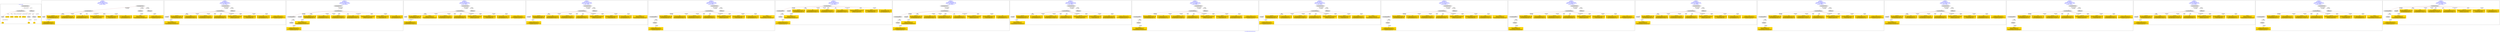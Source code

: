 digraph n0 {
fontcolor="blue"
remincross="true"
label="s14-s-california-african-american.json"
subgraph cluster_0 {
label="1-correct model"
n2[style="filled",color="white",fillcolor="lightgray",label="CulturalHeritageObject1"];
n3[style="filled",color="white",fillcolor="lightgray",label="Person1"];
n4[shape="plaintext",style="filled",fillcolor="gold",label="dimensions"];
n5[shape="plaintext",style="filled",fillcolor="gold",label="technique"];
n6[shape="plaintext",style="filled",fillcolor="gold",label="provenance"];
n7[shape="plaintext",style="filled",fillcolor="gold",label="title"];
n8[shape="plaintext",style="filled",fillcolor="gold",label="accessionId"];
n9[style="filled",color="white",fillcolor="lightgray",label="Concept1"];
n10[style="filled",color="white",fillcolor="lightgray",label="Document1"];
n11[shape="plaintext",style="filled",fillcolor="gold",label="artist"];
n12[style="filled",color="white",fillcolor="lightgray",label="EuropeanaAggregation1"];
n13[style="filled",color="white",fillcolor="lightgray",label="WebResource1"];
n14[shape="plaintext",style="filled",fillcolor="gold",label="imageUrl"];
n15[shape="plaintext",style="filled",fillcolor="gold",label="type"];
n16[shape="plaintext",style="filled",fillcolor="gold",label="url"];
}
subgraph cluster_1 {
label="candidate 0\nlink coherence:1.0\nnode coherence:1.0\nconfidence:0.5596214720220187\nmapping score:0.6124664165999322\ncost:12.99944\n-precision:0.77-recall:0.71"
n18[style="filled",color="white",fillcolor="lightgray",label="CulturalHeritageObject1"];
n19[style="filled",color="white",fillcolor="lightgray",label="Person1"];
n20[style="filled",color="white",fillcolor="lightgray",label="EuropeanaAggregation1"];
n21[style="filled",color="white",fillcolor="lightgray",label="WebResource1"];
n22[style="filled",color="white",fillcolor="lightgray",label="WebResource2"];
n23[shape="plaintext",style="filled",fillcolor="gold",label="provenance\n[CulturalHeritageObject,provenance,0.718]\n[CulturalHeritageObject,description,0.107]\n[CulturalHeritageObject,title,0.102]\n[Person,biographicalInformation,0.072]"];
n24[shape="plaintext",style="filled",fillcolor="gold",label="dimensions\n[CulturalHeritageObject,extent,0.663]\n[CulturalHeritageObject,accessionNumber,0.143]\n[CulturalHeritageObject,description,0.11]\n[CulturalHeritageObject,provenance,0.085]"];
n25[shape="plaintext",style="filled",fillcolor="gold",label="title\n[CulturalHeritageObject,title,0.358]\n[CulturalHeritageObject,description,0.316]\n[Person,biographicalInformation,0.212]\n[CulturalHeritageObject,provenance,0.115]"];
n26[shape="plaintext",style="filled",fillcolor="gold",label="artist\n[Person,nameOfThePerson,0.278]\n[CulturalHeritageObject,description,0.249]\n[CulturalHeritageObject,title,0.237]\n[CulturalHeritageObject,provenance,0.236]"];
n27[shape="plaintext",style="filled",fillcolor="gold",label="url\n[WebResource,classLink,0.565]\n[CulturalHeritageObject,extent,0.164]\n[CulturalHeritageObject,accessionNumber,0.138]\n[Document,classLink,0.132]"];
n28[shape="plaintext",style="filled",fillcolor="gold",label="imageUrl\n[WebResource,classLink,0.507]\n[Document,classLink,0.481]\n[CulturalHeritageObject,accessionNumber,0.007]\n[CulturalHeritageObject,description,0.005]"];
n29[shape="plaintext",style="filled",fillcolor="gold",label="accessionId\n[CulturalHeritageObject,accessionNumber,0.771]\n[CulturalHeritageObject,provenance,0.165]\n[WebResource,classLink,0.063]\n[CulturalHeritageObject,title,0.0]"];
n30[shape="plaintext",style="filled",fillcolor="gold",label="technique\n[CulturalHeritageObject,medium,0.713]\n[CulturalHeritageObject,description,0.118]\n[Concept,prefLabel,0.092]\n[Person,biographicalInformation,0.077]"];
n31[shape="plaintext",style="filled",fillcolor="gold",label="type\n[CulturalHeritageObject,provenance,0.464]\n[Document,classLink,0.211]\n[CulturalHeritageObject,description,0.163]\n[Person,nameOfThePerson,0.162]"];
}
subgraph cluster_2 {
label="candidate 1\nlink coherence:1.0\nnode coherence:1.0\nconfidence:0.5535820091468941\nmapping score:0.6289717808267424\ncost:11.99963\n-precision:0.67-recall:0.57"
n33[style="filled",color="white",fillcolor="lightgray",label="CulturalHeritageObject1"];
n34[style="filled",color="white",fillcolor="lightgray",label="Document1"];
n35[style="filled",color="white",fillcolor="lightgray",label="EuropeanaAggregation1"];
n36[style="filled",color="white",fillcolor="lightgray",label="WebResource1"];
n37[shape="plaintext",style="filled",fillcolor="gold",label="provenance\n[CulturalHeritageObject,provenance,0.718]\n[CulturalHeritageObject,description,0.107]\n[CulturalHeritageObject,title,0.102]\n[Person,biographicalInformation,0.072]"];
n38[shape="plaintext",style="filled",fillcolor="gold",label="artist\n[Person,nameOfThePerson,0.278]\n[CulturalHeritageObject,description,0.249]\n[CulturalHeritageObject,title,0.237]\n[CulturalHeritageObject,provenance,0.236]"];
n39[shape="plaintext",style="filled",fillcolor="gold",label="dimensions\n[CulturalHeritageObject,extent,0.663]\n[CulturalHeritageObject,accessionNumber,0.143]\n[CulturalHeritageObject,description,0.11]\n[CulturalHeritageObject,provenance,0.085]"];
n40[shape="plaintext",style="filled",fillcolor="gold",label="title\n[CulturalHeritageObject,title,0.358]\n[CulturalHeritageObject,description,0.316]\n[Person,biographicalInformation,0.212]\n[CulturalHeritageObject,provenance,0.115]"];
n41[shape="plaintext",style="filled",fillcolor="gold",label="url\n[WebResource,classLink,0.565]\n[CulturalHeritageObject,extent,0.164]\n[CulturalHeritageObject,accessionNumber,0.138]\n[Document,classLink,0.132]"];
n42[shape="plaintext",style="filled",fillcolor="gold",label="accessionId\n[CulturalHeritageObject,accessionNumber,0.771]\n[CulturalHeritageObject,provenance,0.165]\n[WebResource,classLink,0.063]\n[CulturalHeritageObject,title,0.0]"];
n43[shape="plaintext",style="filled",fillcolor="gold",label="imageUrl\n[WebResource,classLink,0.507]\n[Document,classLink,0.481]\n[CulturalHeritageObject,accessionNumber,0.007]\n[CulturalHeritageObject,description,0.005]"];
n44[shape="plaintext",style="filled",fillcolor="gold",label="technique\n[CulturalHeritageObject,medium,0.713]\n[CulturalHeritageObject,description,0.118]\n[Concept,prefLabel,0.092]\n[Person,biographicalInformation,0.077]"];
n45[shape="plaintext",style="filled",fillcolor="gold",label="type\n[CulturalHeritageObject,provenance,0.464]\n[Document,classLink,0.211]\n[CulturalHeritageObject,description,0.163]\n[Person,nameOfThePerson,0.162]"];
}
subgraph cluster_3 {
label="candidate 10\nlink coherence:1.0\nnode coherence:1.0\nconfidence:0.5054599019508651\nmapping score:0.6129310784280662\ncost:12.99976\n-precision:0.54-recall:0.5"
n47[style="filled",color="white",fillcolor="lightgray",label="CulturalHeritageObject1"];
n48[style="filled",color="white",fillcolor="lightgray",label="CulturalHeritageObject2"];
n49[style="filled",color="white",fillcolor="lightgray",label="Document1"];
n50[style="filled",color="white",fillcolor="lightgray",label="Document2"];
n51[style="filled",color="white",fillcolor="lightgray",label="EuropeanaAggregation1"];
n52[shape="plaintext",style="filled",fillcolor="gold",label="provenance\n[CulturalHeritageObject,provenance,0.718]\n[CulturalHeritageObject,description,0.107]\n[CulturalHeritageObject,title,0.102]\n[Person,biographicalInformation,0.072]"];
n53[shape="plaintext",style="filled",fillcolor="gold",label="url\n[WebResource,classLink,0.565]\n[CulturalHeritageObject,extent,0.164]\n[CulturalHeritageObject,accessionNumber,0.138]\n[Document,classLink,0.132]"];
n54[shape="plaintext",style="filled",fillcolor="gold",label="artist\n[Person,nameOfThePerson,0.278]\n[CulturalHeritageObject,description,0.249]\n[CulturalHeritageObject,title,0.237]\n[CulturalHeritageObject,provenance,0.236]"];
n55[shape="plaintext",style="filled",fillcolor="gold",label="dimensions\n[CulturalHeritageObject,extent,0.663]\n[CulturalHeritageObject,accessionNumber,0.143]\n[CulturalHeritageObject,description,0.11]\n[CulturalHeritageObject,provenance,0.085]"];
n56[shape="plaintext",style="filled",fillcolor="gold",label="title\n[CulturalHeritageObject,title,0.358]\n[CulturalHeritageObject,description,0.316]\n[Person,biographicalInformation,0.212]\n[CulturalHeritageObject,provenance,0.115]"];
n57[shape="plaintext",style="filled",fillcolor="gold",label="accessionId\n[CulturalHeritageObject,accessionNumber,0.771]\n[CulturalHeritageObject,provenance,0.165]\n[WebResource,classLink,0.063]\n[CulturalHeritageObject,title,0.0]"];
n58[shape="plaintext",style="filled",fillcolor="gold",label="imageUrl\n[WebResource,classLink,0.507]\n[Document,classLink,0.481]\n[CulturalHeritageObject,accessionNumber,0.007]\n[CulturalHeritageObject,description,0.005]"];
n59[shape="plaintext",style="filled",fillcolor="gold",label="technique\n[CulturalHeritageObject,medium,0.713]\n[CulturalHeritageObject,description,0.118]\n[Concept,prefLabel,0.092]\n[Person,biographicalInformation,0.077]"];
n60[shape="plaintext",style="filled",fillcolor="gold",label="type\n[CulturalHeritageObject,provenance,0.464]\n[Document,classLink,0.211]\n[CulturalHeritageObject,description,0.163]\n[Person,nameOfThePerson,0.162]"];
}
subgraph cluster_4 {
label="candidate 11\nlink coherence:1.0\nnode coherence:1.0\nconfidence:0.5038423269874066\nmapping score:0.6123918867735799\ncost:11.99945\n-precision:0.75-recall:0.64"
n62[style="filled",color="white",fillcolor="lightgray",label="CulturalHeritageObject1"];
n63[style="filled",color="white",fillcolor="lightgray",label="Person1"];
n64[style="filled",color="white",fillcolor="lightgray",label="EuropeanaAggregation1"];
n65[style="filled",color="white",fillcolor="lightgray",label="WebResource1"];
n66[shape="plaintext",style="filled",fillcolor="gold",label="provenance\n[CulturalHeritageObject,provenance,0.718]\n[CulturalHeritageObject,description,0.107]\n[CulturalHeritageObject,title,0.102]\n[Person,biographicalInformation,0.072]"];
n67[shape="plaintext",style="filled",fillcolor="gold",label="imageUrl\n[WebResource,classLink,0.507]\n[Document,classLink,0.481]\n[CulturalHeritageObject,accessionNumber,0.007]\n[CulturalHeritageObject,description,0.005]"];
n68[shape="plaintext",style="filled",fillcolor="gold",label="dimensions\n[CulturalHeritageObject,extent,0.663]\n[CulturalHeritageObject,accessionNumber,0.143]\n[CulturalHeritageObject,description,0.11]\n[CulturalHeritageObject,provenance,0.085]"];
n69[shape="plaintext",style="filled",fillcolor="gold",label="title\n[CulturalHeritageObject,title,0.358]\n[CulturalHeritageObject,description,0.316]\n[Person,biographicalInformation,0.212]\n[CulturalHeritageObject,provenance,0.115]"];
n70[shape="plaintext",style="filled",fillcolor="gold",label="artist\n[Person,nameOfThePerson,0.278]\n[CulturalHeritageObject,description,0.249]\n[CulturalHeritageObject,title,0.237]\n[CulturalHeritageObject,provenance,0.236]"];
n71[shape="plaintext",style="filled",fillcolor="gold",label="url\n[WebResource,classLink,0.565]\n[CulturalHeritageObject,extent,0.164]\n[CulturalHeritageObject,accessionNumber,0.138]\n[Document,classLink,0.132]"];
n72[shape="plaintext",style="filled",fillcolor="gold",label="accessionId\n[CulturalHeritageObject,accessionNumber,0.771]\n[CulturalHeritageObject,provenance,0.165]\n[WebResource,classLink,0.063]\n[CulturalHeritageObject,title,0.0]"];
n73[shape="plaintext",style="filled",fillcolor="gold",label="technique\n[CulturalHeritageObject,medium,0.713]\n[CulturalHeritageObject,description,0.118]\n[Concept,prefLabel,0.092]\n[Person,biographicalInformation,0.077]"];
n74[shape="plaintext",style="filled",fillcolor="gold",label="type\n[CulturalHeritageObject,provenance,0.464]\n[Document,classLink,0.211]\n[CulturalHeritageObject,description,0.163]\n[Person,nameOfThePerson,0.162]"];
}
subgraph cluster_5 {
label="candidate 12\nlink coherence:1.0\nnode coherence:1.0\nconfidence:0.5022748707453948\nmapping score:0.611869401359576\ncost:11.99963\n-precision:0.75-recall:0.64"
n76[style="filled",color="white",fillcolor="lightgray",label="CulturalHeritageObject1"];
n77[style="filled",color="white",fillcolor="lightgray",label="Document1"];
n78[style="filled",color="white",fillcolor="lightgray",label="EuropeanaAggregation1"];
n79[style="filled",color="white",fillcolor="lightgray",label="WebResource1"];
n80[shape="plaintext",style="filled",fillcolor="gold",label="provenance\n[CulturalHeritageObject,provenance,0.718]\n[CulturalHeritageObject,description,0.107]\n[CulturalHeritageObject,title,0.102]\n[Person,biographicalInformation,0.072]"];
n81[shape="plaintext",style="filled",fillcolor="gold",label="title\n[CulturalHeritageObject,title,0.358]\n[CulturalHeritageObject,description,0.316]\n[Person,biographicalInformation,0.212]\n[CulturalHeritageObject,provenance,0.115]"];
n82[shape="plaintext",style="filled",fillcolor="gold",label="dimensions\n[CulturalHeritageObject,extent,0.663]\n[CulturalHeritageObject,accessionNumber,0.143]\n[CulturalHeritageObject,description,0.11]\n[CulturalHeritageObject,provenance,0.085]"];
n83[shape="plaintext",style="filled",fillcolor="gold",label="artist\n[Person,nameOfThePerson,0.278]\n[CulturalHeritageObject,description,0.249]\n[CulturalHeritageObject,title,0.237]\n[CulturalHeritageObject,provenance,0.236]"];
n84[shape="plaintext",style="filled",fillcolor="gold",label="imageUrl\n[WebResource,classLink,0.507]\n[Document,classLink,0.481]\n[CulturalHeritageObject,accessionNumber,0.007]\n[CulturalHeritageObject,description,0.005]"];
n85[shape="plaintext",style="filled",fillcolor="gold",label="accessionId\n[CulturalHeritageObject,accessionNumber,0.771]\n[CulturalHeritageObject,provenance,0.165]\n[WebResource,classLink,0.063]\n[CulturalHeritageObject,title,0.0]"];
n86[shape="plaintext",style="filled",fillcolor="gold",label="url\n[WebResource,classLink,0.565]\n[CulturalHeritageObject,extent,0.164]\n[CulturalHeritageObject,accessionNumber,0.138]\n[Document,classLink,0.132]"];
n87[shape="plaintext",style="filled",fillcolor="gold",label="technique\n[CulturalHeritageObject,medium,0.713]\n[CulturalHeritageObject,description,0.118]\n[Concept,prefLabel,0.092]\n[Person,biographicalInformation,0.077]"];
n88[shape="plaintext",style="filled",fillcolor="gold",label="type\n[CulturalHeritageObject,provenance,0.464]\n[Document,classLink,0.211]\n[CulturalHeritageObject,description,0.163]\n[Person,nameOfThePerson,0.162]"];
}
subgraph cluster_6 {
label="candidate 13\nlink coherence:1.0\nnode coherence:1.0\nconfidence:0.5022748707453948\nmapping score:0.611869401359576\ncost:12.99962\n-precision:0.62-recall:0.57"
n90[style="filled",color="white",fillcolor="lightgray",label="CulturalHeritageObject1"];
n91[style="filled",color="white",fillcolor="lightgray",label="CulturalHeritageObject2"];
n92[style="filled",color="white",fillcolor="lightgray",label="Document2"];
n93[style="filled",color="white",fillcolor="lightgray",label="EuropeanaAggregation1"];
n94[style="filled",color="white",fillcolor="lightgray",label="WebResource1"];
n95[shape="plaintext",style="filled",fillcolor="gold",label="provenance\n[CulturalHeritageObject,provenance,0.718]\n[CulturalHeritageObject,description,0.107]\n[CulturalHeritageObject,title,0.102]\n[Person,biographicalInformation,0.072]"];
n96[shape="plaintext",style="filled",fillcolor="gold",label="url\n[WebResource,classLink,0.565]\n[CulturalHeritageObject,extent,0.164]\n[CulturalHeritageObject,accessionNumber,0.138]\n[Document,classLink,0.132]"];
n97[shape="plaintext",style="filled",fillcolor="gold",label="title\n[CulturalHeritageObject,title,0.358]\n[CulturalHeritageObject,description,0.316]\n[Person,biographicalInformation,0.212]\n[CulturalHeritageObject,provenance,0.115]"];
n98[shape="plaintext",style="filled",fillcolor="gold",label="dimensions\n[CulturalHeritageObject,extent,0.663]\n[CulturalHeritageObject,accessionNumber,0.143]\n[CulturalHeritageObject,description,0.11]\n[CulturalHeritageObject,provenance,0.085]"];
n99[shape="plaintext",style="filled",fillcolor="gold",label="artist\n[Person,nameOfThePerson,0.278]\n[CulturalHeritageObject,description,0.249]\n[CulturalHeritageObject,title,0.237]\n[CulturalHeritageObject,provenance,0.236]"];
n100[shape="plaintext",style="filled",fillcolor="gold",label="imageUrl\n[WebResource,classLink,0.507]\n[Document,classLink,0.481]\n[CulturalHeritageObject,accessionNumber,0.007]\n[CulturalHeritageObject,description,0.005]"];
n101[shape="plaintext",style="filled",fillcolor="gold",label="accessionId\n[CulturalHeritageObject,accessionNumber,0.771]\n[CulturalHeritageObject,provenance,0.165]\n[WebResource,classLink,0.063]\n[CulturalHeritageObject,title,0.0]"];
n102[shape="plaintext",style="filled",fillcolor="gold",label="technique\n[CulturalHeritageObject,medium,0.713]\n[CulturalHeritageObject,description,0.118]\n[Concept,prefLabel,0.092]\n[Person,biographicalInformation,0.077]"];
n103[shape="plaintext",style="filled",fillcolor="gold",label="type\n[CulturalHeritageObject,provenance,0.464]\n[Document,classLink,0.211]\n[CulturalHeritageObject,description,0.163]\n[Person,nameOfThePerson,0.162]"];
}
subgraph cluster_7 {
label="candidate 14\nlink coherence:1.0\nnode coherence:1.0\nconfidence:0.49943158388875386\nmapping score:0.610921639074029\ncost:11.99993\n-precision:0.42-recall:0.36"
n105[style="filled",color="white",fillcolor="lightgray",label="CulturalHeritageObject1"];
n106[style="filled",color="white",fillcolor="lightgray",label="CulturalHeritageObject2"];
n107[style="filled",color="white",fillcolor="lightgray",label="Document1"];
n108[style="filled",color="white",fillcolor="lightgray",label="Document2"];
n109[shape="plaintext",style="filled",fillcolor="gold",label="provenance\n[CulturalHeritageObject,provenance,0.718]\n[CulturalHeritageObject,description,0.107]\n[CulturalHeritageObject,title,0.102]\n[Person,biographicalInformation,0.072]"];
n110[shape="plaintext",style="filled",fillcolor="gold",label="url\n[WebResource,classLink,0.565]\n[CulturalHeritageObject,extent,0.164]\n[CulturalHeritageObject,accessionNumber,0.138]\n[Document,classLink,0.132]"];
n111[shape="plaintext",style="filled",fillcolor="gold",label="title\n[CulturalHeritageObject,title,0.358]\n[CulturalHeritageObject,description,0.316]\n[Person,biographicalInformation,0.212]\n[CulturalHeritageObject,provenance,0.115]"];
n112[shape="plaintext",style="filled",fillcolor="gold",label="dimensions\n[CulturalHeritageObject,extent,0.663]\n[CulturalHeritageObject,accessionNumber,0.143]\n[CulturalHeritageObject,description,0.11]\n[CulturalHeritageObject,provenance,0.085]"];
n113[shape="plaintext",style="filled",fillcolor="gold",label="artist\n[Person,nameOfThePerson,0.278]\n[CulturalHeritageObject,description,0.249]\n[CulturalHeritageObject,title,0.237]\n[CulturalHeritageObject,provenance,0.236]"];
n114[shape="plaintext",style="filled",fillcolor="gold",label="accessionId\n[CulturalHeritageObject,accessionNumber,0.771]\n[CulturalHeritageObject,provenance,0.165]\n[WebResource,classLink,0.063]\n[CulturalHeritageObject,title,0.0]"];
n115[shape="plaintext",style="filled",fillcolor="gold",label="imageUrl\n[WebResource,classLink,0.507]\n[Document,classLink,0.481]\n[CulturalHeritageObject,accessionNumber,0.007]\n[CulturalHeritageObject,description,0.005]"];
n116[shape="plaintext",style="filled",fillcolor="gold",label="technique\n[CulturalHeritageObject,medium,0.713]\n[CulturalHeritageObject,description,0.118]\n[Concept,prefLabel,0.092]\n[Person,biographicalInformation,0.077]"];
n117[shape="plaintext",style="filled",fillcolor="gold",label="type\n[CulturalHeritageObject,provenance,0.464]\n[Document,classLink,0.211]\n[CulturalHeritageObject,description,0.163]\n[Person,nameOfThePerson,0.162]"];
}
subgraph cluster_8 {
label="candidate 15\nlink coherence:1.0\nnode coherence:1.0\nconfidence:0.49943158388875386\nmapping score:0.610921639074029\ncost:12.99976\n-precision:0.46-recall:0.43"
n119[style="filled",color="white",fillcolor="lightgray",label="CulturalHeritageObject1"];
n120[style="filled",color="white",fillcolor="lightgray",label="CulturalHeritageObject2"];
n121[style="filled",color="white",fillcolor="lightgray",label="Document1"];
n122[style="filled",color="white",fillcolor="lightgray",label="Document2"];
n123[style="filled",color="white",fillcolor="lightgray",label="EuropeanaAggregation1"];
n124[shape="plaintext",style="filled",fillcolor="gold",label="provenance\n[CulturalHeritageObject,provenance,0.718]\n[CulturalHeritageObject,description,0.107]\n[CulturalHeritageObject,title,0.102]\n[Person,biographicalInformation,0.072]"];
n125[shape="plaintext",style="filled",fillcolor="gold",label="url\n[WebResource,classLink,0.565]\n[CulturalHeritageObject,extent,0.164]\n[CulturalHeritageObject,accessionNumber,0.138]\n[Document,classLink,0.132]"];
n126[shape="plaintext",style="filled",fillcolor="gold",label="title\n[CulturalHeritageObject,title,0.358]\n[CulturalHeritageObject,description,0.316]\n[Person,biographicalInformation,0.212]\n[CulturalHeritageObject,provenance,0.115]"];
n127[shape="plaintext",style="filled",fillcolor="gold",label="dimensions\n[CulturalHeritageObject,extent,0.663]\n[CulturalHeritageObject,accessionNumber,0.143]\n[CulturalHeritageObject,description,0.11]\n[CulturalHeritageObject,provenance,0.085]"];
n128[shape="plaintext",style="filled",fillcolor="gold",label="artist\n[Person,nameOfThePerson,0.278]\n[CulturalHeritageObject,description,0.249]\n[CulturalHeritageObject,title,0.237]\n[CulturalHeritageObject,provenance,0.236]"];
n129[shape="plaintext",style="filled",fillcolor="gold",label="accessionId\n[CulturalHeritageObject,accessionNumber,0.771]\n[CulturalHeritageObject,provenance,0.165]\n[WebResource,classLink,0.063]\n[CulturalHeritageObject,title,0.0]"];
n130[shape="plaintext",style="filled",fillcolor="gold",label="imageUrl\n[WebResource,classLink,0.507]\n[Document,classLink,0.481]\n[CulturalHeritageObject,accessionNumber,0.007]\n[CulturalHeritageObject,description,0.005]"];
n131[shape="plaintext",style="filled",fillcolor="gold",label="technique\n[CulturalHeritageObject,medium,0.713]\n[CulturalHeritageObject,description,0.118]\n[Concept,prefLabel,0.092]\n[Person,biographicalInformation,0.077]"];
n132[shape="plaintext",style="filled",fillcolor="gold",label="type\n[CulturalHeritageObject,provenance,0.464]\n[Document,classLink,0.211]\n[CulturalHeritageObject,description,0.163]\n[Person,nameOfThePerson,0.162]"];
}
subgraph cluster_9 {
label="candidate 16\nlink coherence:1.0\nnode coherence:1.0\nconfidence:0.49174488191971605\nmapping score:0.6083594050843498\ncost:11.99963\n-precision:0.58-recall:0.5"
n134[style="filled",color="white",fillcolor="lightgray",label="CulturalHeritageObject1"];
n135[style="filled",color="white",fillcolor="lightgray",label="Document1"];
n136[style="filled",color="white",fillcolor="lightgray",label="EuropeanaAggregation1"];
n137[style="filled",color="white",fillcolor="lightgray",label="WebResource1"];
n138[shape="plaintext",style="filled",fillcolor="gold",label="provenance\n[CulturalHeritageObject,provenance,0.718]\n[CulturalHeritageObject,description,0.107]\n[CulturalHeritageObject,title,0.102]\n[Person,biographicalInformation,0.072]"];
n139[shape="plaintext",style="filled",fillcolor="gold",label="type\n[CulturalHeritageObject,provenance,0.464]\n[Document,classLink,0.211]\n[CulturalHeritageObject,description,0.163]\n[Person,nameOfThePerson,0.162]"];
n140[shape="plaintext",style="filled",fillcolor="gold",label="dimensions\n[CulturalHeritageObject,extent,0.663]\n[CulturalHeritageObject,accessionNumber,0.143]\n[CulturalHeritageObject,description,0.11]\n[CulturalHeritageObject,provenance,0.085]"];
n141[shape="plaintext",style="filled",fillcolor="gold",label="artist\n[Person,nameOfThePerson,0.278]\n[CulturalHeritageObject,description,0.249]\n[CulturalHeritageObject,title,0.237]\n[CulturalHeritageObject,provenance,0.236]"];
n142[shape="plaintext",style="filled",fillcolor="gold",label="url\n[WebResource,classLink,0.565]\n[CulturalHeritageObject,extent,0.164]\n[CulturalHeritageObject,accessionNumber,0.138]\n[Document,classLink,0.132]"];
n143[shape="plaintext",style="filled",fillcolor="gold",label="accessionId\n[CulturalHeritageObject,accessionNumber,0.771]\n[CulturalHeritageObject,provenance,0.165]\n[WebResource,classLink,0.063]\n[CulturalHeritageObject,title,0.0]"];
n144[shape="plaintext",style="filled",fillcolor="gold",label="imageUrl\n[WebResource,classLink,0.507]\n[Document,classLink,0.481]\n[CulturalHeritageObject,accessionNumber,0.007]\n[CulturalHeritageObject,description,0.005]"];
n145[shape="plaintext",style="filled",fillcolor="gold",label="technique\n[CulturalHeritageObject,medium,0.713]\n[CulturalHeritageObject,description,0.118]\n[Concept,prefLabel,0.092]\n[Person,biographicalInformation,0.077]"];
n146[shape="plaintext",style="filled",fillcolor="gold",label="title\n[CulturalHeritageObject,title,0.358]\n[CulturalHeritageObject,description,0.316]\n[Person,biographicalInformation,0.212]\n[CulturalHeritageObject,provenance,0.115]"];
}
subgraph cluster_10 {
label="candidate 17\nlink coherence:1.0\nnode coherence:1.0\nconfidence:0.49174488191971605\nmapping score:0.6083594050843498\ncost:12.99962\n-precision:0.46-recall:0.43"
n148[style="filled",color="white",fillcolor="lightgray",label="CulturalHeritageObject1"];
n149[style="filled",color="white",fillcolor="lightgray",label="CulturalHeritageObject2"];
n150[style="filled",color="white",fillcolor="lightgray",label="Document2"];
n151[style="filled",color="white",fillcolor="lightgray",label="EuropeanaAggregation1"];
n152[style="filled",color="white",fillcolor="lightgray",label="WebResource1"];
n153[shape="plaintext",style="filled",fillcolor="gold",label="provenance\n[CulturalHeritageObject,provenance,0.718]\n[CulturalHeritageObject,description,0.107]\n[CulturalHeritageObject,title,0.102]\n[Person,biographicalInformation,0.072]"];
n154[shape="plaintext",style="filled",fillcolor="gold",label="imageUrl\n[WebResource,classLink,0.507]\n[Document,classLink,0.481]\n[CulturalHeritageObject,accessionNumber,0.007]\n[CulturalHeritageObject,description,0.005]"];
n155[shape="plaintext",style="filled",fillcolor="gold",label="type\n[CulturalHeritageObject,provenance,0.464]\n[Document,classLink,0.211]\n[CulturalHeritageObject,description,0.163]\n[Person,nameOfThePerson,0.162]"];
n156[shape="plaintext",style="filled",fillcolor="gold",label="dimensions\n[CulturalHeritageObject,extent,0.663]\n[CulturalHeritageObject,accessionNumber,0.143]\n[CulturalHeritageObject,description,0.11]\n[CulturalHeritageObject,provenance,0.085]"];
n157[shape="plaintext",style="filled",fillcolor="gold",label="artist\n[Person,nameOfThePerson,0.278]\n[CulturalHeritageObject,description,0.249]\n[CulturalHeritageObject,title,0.237]\n[CulturalHeritageObject,provenance,0.236]"];
n158[shape="plaintext",style="filled",fillcolor="gold",label="url\n[WebResource,classLink,0.565]\n[CulturalHeritageObject,extent,0.164]\n[CulturalHeritageObject,accessionNumber,0.138]\n[Document,classLink,0.132]"];
n159[shape="plaintext",style="filled",fillcolor="gold",label="accessionId\n[CulturalHeritageObject,accessionNumber,0.771]\n[CulturalHeritageObject,provenance,0.165]\n[WebResource,classLink,0.063]\n[CulturalHeritageObject,title,0.0]"];
n160[shape="plaintext",style="filled",fillcolor="gold",label="technique\n[CulturalHeritageObject,medium,0.713]\n[CulturalHeritageObject,description,0.118]\n[Concept,prefLabel,0.092]\n[Person,biographicalInformation,0.077]"];
n161[shape="plaintext",style="filled",fillcolor="gold",label="title\n[CulturalHeritageObject,title,0.358]\n[CulturalHeritageObject,description,0.316]\n[Person,biographicalInformation,0.212]\n[CulturalHeritageObject,provenance,0.115]"];
}
subgraph cluster_11 {
label="candidate 18\nlink coherence:1.0\nnode coherence:1.0\nconfidence:0.47337176156797117\nmapping score:0.6022350316337681\ncost:11.99963\n-precision:0.83-recall:0.71"
n163[style="filled",color="white",fillcolor="lightgray",label="CulturalHeritageObject1"];
n164[style="filled",color="white",fillcolor="lightgray",label="Document1"];
n165[style="filled",color="white",fillcolor="lightgray",label="EuropeanaAggregation1"];
n166[style="filled",color="white",fillcolor="lightgray",label="WebResource1"];
n167[shape="plaintext",style="filled",fillcolor="gold",label="provenance\n[CulturalHeritageObject,provenance,0.718]\n[CulturalHeritageObject,description,0.107]\n[CulturalHeritageObject,title,0.102]\n[Person,biographicalInformation,0.072]"];
n168[shape="plaintext",style="filled",fillcolor="gold",label="type\n[CulturalHeritageObject,provenance,0.464]\n[Document,classLink,0.211]\n[CulturalHeritageObject,description,0.163]\n[Person,nameOfThePerson,0.162]"];
n169[shape="plaintext",style="filled",fillcolor="gold",label="dimensions\n[CulturalHeritageObject,extent,0.663]\n[CulturalHeritageObject,accessionNumber,0.143]\n[CulturalHeritageObject,description,0.11]\n[CulturalHeritageObject,provenance,0.085]"];
n170[shape="plaintext",style="filled",fillcolor="gold",label="title\n[CulturalHeritageObject,title,0.358]\n[CulturalHeritageObject,description,0.316]\n[Person,biographicalInformation,0.212]\n[CulturalHeritageObject,provenance,0.115]"];
n171[shape="plaintext",style="filled",fillcolor="gold",label="imageUrl\n[WebResource,classLink,0.507]\n[Document,classLink,0.481]\n[CulturalHeritageObject,accessionNumber,0.007]\n[CulturalHeritageObject,description,0.005]"];
n172[shape="plaintext",style="filled",fillcolor="gold",label="accessionId\n[CulturalHeritageObject,accessionNumber,0.771]\n[CulturalHeritageObject,provenance,0.165]\n[WebResource,classLink,0.063]\n[CulturalHeritageObject,title,0.0]"];
n173[shape="plaintext",style="filled",fillcolor="gold",label="url\n[WebResource,classLink,0.565]\n[CulturalHeritageObject,extent,0.164]\n[CulturalHeritageObject,accessionNumber,0.138]\n[Document,classLink,0.132]"];
n174[shape="plaintext",style="filled",fillcolor="gold",label="technique\n[CulturalHeritageObject,medium,0.713]\n[CulturalHeritageObject,description,0.118]\n[Concept,prefLabel,0.092]\n[Person,biographicalInformation,0.077]"];
n175[shape="plaintext",style="filled",fillcolor="gold",label="artist\n[Person,nameOfThePerson,0.278]\n[CulturalHeritageObject,description,0.249]\n[CulturalHeritageObject,title,0.237]\n[CulturalHeritageObject,provenance,0.236]"];
}
subgraph cluster_12 {
label="candidate 19\nlink coherence:1.0\nnode coherence:1.0\nconfidence:0.47337176156797117\nmapping score:0.6022350316337681\ncost:12.99962\n-precision:0.69-recall:0.64"
n177[style="filled",color="white",fillcolor="lightgray",label="CulturalHeritageObject1"];
n178[style="filled",color="white",fillcolor="lightgray",label="CulturalHeritageObject2"];
n179[style="filled",color="white",fillcolor="lightgray",label="Document2"];
n180[style="filled",color="white",fillcolor="lightgray",label="EuropeanaAggregation1"];
n181[style="filled",color="white",fillcolor="lightgray",label="WebResource1"];
n182[shape="plaintext",style="filled",fillcolor="gold",label="provenance\n[CulturalHeritageObject,provenance,0.718]\n[CulturalHeritageObject,description,0.107]\n[CulturalHeritageObject,title,0.102]\n[Person,biographicalInformation,0.072]"];
n183[shape="plaintext",style="filled",fillcolor="gold",label="url\n[WebResource,classLink,0.565]\n[CulturalHeritageObject,extent,0.164]\n[CulturalHeritageObject,accessionNumber,0.138]\n[Document,classLink,0.132]"];
n184[shape="plaintext",style="filled",fillcolor="gold",label="type\n[CulturalHeritageObject,provenance,0.464]\n[Document,classLink,0.211]\n[CulturalHeritageObject,description,0.163]\n[Person,nameOfThePerson,0.162]"];
n185[shape="plaintext",style="filled",fillcolor="gold",label="dimensions\n[CulturalHeritageObject,extent,0.663]\n[CulturalHeritageObject,accessionNumber,0.143]\n[CulturalHeritageObject,description,0.11]\n[CulturalHeritageObject,provenance,0.085]"];
n186[shape="plaintext",style="filled",fillcolor="gold",label="title\n[CulturalHeritageObject,title,0.358]\n[CulturalHeritageObject,description,0.316]\n[Person,biographicalInformation,0.212]\n[CulturalHeritageObject,provenance,0.115]"];
n187[shape="plaintext",style="filled",fillcolor="gold",label="imageUrl\n[WebResource,classLink,0.507]\n[Document,classLink,0.481]\n[CulturalHeritageObject,accessionNumber,0.007]\n[CulturalHeritageObject,description,0.005]"];
n188[shape="plaintext",style="filled",fillcolor="gold",label="accessionId\n[CulturalHeritageObject,accessionNumber,0.771]\n[CulturalHeritageObject,provenance,0.165]\n[WebResource,classLink,0.063]\n[CulturalHeritageObject,title,0.0]"];
n189[shape="plaintext",style="filled",fillcolor="gold",label="technique\n[CulturalHeritageObject,medium,0.713]\n[CulturalHeritageObject,description,0.118]\n[Concept,prefLabel,0.092]\n[Person,biographicalInformation,0.077]"];
n190[shape="plaintext",style="filled",fillcolor="gold",label="artist\n[Person,nameOfThePerson,0.278]\n[CulturalHeritageObject,description,0.249]\n[CulturalHeritageObject,title,0.237]\n[CulturalHeritageObject,provenance,0.236]"];
}
subgraph cluster_13 {
label="candidate 2\nlink coherence:1.0\nnode coherence:1.0\nconfidence:0.5535820091468941\nmapping score:0.6289717808267424\ncost:12.99962\n-precision:0.54-recall:0.5"
n192[style="filled",color="white",fillcolor="lightgray",label="CulturalHeritageObject1"];
n193[style="filled",color="white",fillcolor="lightgray",label="CulturalHeritageObject2"];
n194[style="filled",color="white",fillcolor="lightgray",label="Document2"];
n195[style="filled",color="white",fillcolor="lightgray",label="EuropeanaAggregation1"];
n196[style="filled",color="white",fillcolor="lightgray",label="WebResource1"];
n197[shape="plaintext",style="filled",fillcolor="gold",label="provenance\n[CulturalHeritageObject,provenance,0.718]\n[CulturalHeritageObject,description,0.107]\n[CulturalHeritageObject,title,0.102]\n[Person,biographicalInformation,0.072]"];
n198[shape="plaintext",style="filled",fillcolor="gold",label="imageUrl\n[WebResource,classLink,0.507]\n[Document,classLink,0.481]\n[CulturalHeritageObject,accessionNumber,0.007]\n[CulturalHeritageObject,description,0.005]"];
n199[shape="plaintext",style="filled",fillcolor="gold",label="artist\n[Person,nameOfThePerson,0.278]\n[CulturalHeritageObject,description,0.249]\n[CulturalHeritageObject,title,0.237]\n[CulturalHeritageObject,provenance,0.236]"];
n200[shape="plaintext",style="filled",fillcolor="gold",label="dimensions\n[CulturalHeritageObject,extent,0.663]\n[CulturalHeritageObject,accessionNumber,0.143]\n[CulturalHeritageObject,description,0.11]\n[CulturalHeritageObject,provenance,0.085]"];
n201[shape="plaintext",style="filled",fillcolor="gold",label="title\n[CulturalHeritageObject,title,0.358]\n[CulturalHeritageObject,description,0.316]\n[Person,biographicalInformation,0.212]\n[CulturalHeritageObject,provenance,0.115]"];
n202[shape="plaintext",style="filled",fillcolor="gold",label="url\n[WebResource,classLink,0.565]\n[CulturalHeritageObject,extent,0.164]\n[CulturalHeritageObject,accessionNumber,0.138]\n[Document,classLink,0.132]"];
n203[shape="plaintext",style="filled",fillcolor="gold",label="accessionId\n[CulturalHeritageObject,accessionNumber,0.771]\n[CulturalHeritageObject,provenance,0.165]\n[WebResource,classLink,0.063]\n[CulturalHeritageObject,title,0.0]"];
n204[shape="plaintext",style="filled",fillcolor="gold",label="technique\n[CulturalHeritageObject,medium,0.713]\n[CulturalHeritageObject,description,0.118]\n[Concept,prefLabel,0.092]\n[Person,biographicalInformation,0.077]"];
n205[shape="plaintext",style="filled",fillcolor="gold",label="type\n[CulturalHeritageObject,provenance,0.464]\n[Document,classLink,0.211]\n[CulturalHeritageObject,description,0.163]\n[Person,nameOfThePerson,0.162]"];
}
subgraph cluster_14 {
label="candidate 3\nlink coherence:1.0\nnode coherence:1.0\nconfidence:0.5475536910847829\nmapping score:0.6269623414727054\ncost:11.99963\n-precision:0.58-recall:0.5"
n207[style="filled",color="white",fillcolor="lightgray",label="CulturalHeritageObject1"];
n208[style="filled",color="white",fillcolor="lightgray",label="Document1"];
n209[style="filled",color="white",fillcolor="lightgray",label="EuropeanaAggregation1"];
n210[style="filled",color="white",fillcolor="lightgray",label="WebResource1"];
n211[shape="plaintext",style="filled",fillcolor="gold",label="provenance\n[CulturalHeritageObject,provenance,0.718]\n[CulturalHeritageObject,description,0.107]\n[CulturalHeritageObject,title,0.102]\n[Person,biographicalInformation,0.072]"];
n212[shape="plaintext",style="filled",fillcolor="gold",label="title\n[CulturalHeritageObject,title,0.358]\n[CulturalHeritageObject,description,0.316]\n[Person,biographicalInformation,0.212]\n[CulturalHeritageObject,provenance,0.115]"];
n213[shape="plaintext",style="filled",fillcolor="gold",label="dimensions\n[CulturalHeritageObject,extent,0.663]\n[CulturalHeritageObject,accessionNumber,0.143]\n[CulturalHeritageObject,description,0.11]\n[CulturalHeritageObject,provenance,0.085]"];
n214[shape="plaintext",style="filled",fillcolor="gold",label="artist\n[Person,nameOfThePerson,0.278]\n[CulturalHeritageObject,description,0.249]\n[CulturalHeritageObject,title,0.237]\n[CulturalHeritageObject,provenance,0.236]"];
n215[shape="plaintext",style="filled",fillcolor="gold",label="url\n[WebResource,classLink,0.565]\n[CulturalHeritageObject,extent,0.164]\n[CulturalHeritageObject,accessionNumber,0.138]\n[Document,classLink,0.132]"];
n216[shape="plaintext",style="filled",fillcolor="gold",label="accessionId\n[CulturalHeritageObject,accessionNumber,0.771]\n[CulturalHeritageObject,provenance,0.165]\n[WebResource,classLink,0.063]\n[CulturalHeritageObject,title,0.0]"];
n217[shape="plaintext",style="filled",fillcolor="gold",label="imageUrl\n[WebResource,classLink,0.507]\n[Document,classLink,0.481]\n[CulturalHeritageObject,accessionNumber,0.007]\n[CulturalHeritageObject,description,0.005]"];
n218[shape="plaintext",style="filled",fillcolor="gold",label="technique\n[CulturalHeritageObject,medium,0.713]\n[CulturalHeritageObject,description,0.118]\n[Concept,prefLabel,0.092]\n[Person,biographicalInformation,0.077]"];
n219[shape="plaintext",style="filled",fillcolor="gold",label="type\n[CulturalHeritageObject,provenance,0.464]\n[Document,classLink,0.211]\n[CulturalHeritageObject,description,0.163]\n[Person,nameOfThePerson,0.162]"];
}
subgraph cluster_15 {
label="candidate 4\nlink coherence:1.0\nnode coherence:1.0\nconfidence:0.5475536910847829\nmapping score:0.6269623414727054\ncost:12.99962\n-precision:0.46-recall:0.43"
n221[style="filled",color="white",fillcolor="lightgray",label="CulturalHeritageObject1"];
n222[style="filled",color="white",fillcolor="lightgray",label="CulturalHeritageObject2"];
n223[style="filled",color="white",fillcolor="lightgray",label="Document2"];
n224[style="filled",color="white",fillcolor="lightgray",label="EuropeanaAggregation1"];
n225[style="filled",color="white",fillcolor="lightgray",label="WebResource1"];
n226[shape="plaintext",style="filled",fillcolor="gold",label="provenance\n[CulturalHeritageObject,provenance,0.718]\n[CulturalHeritageObject,description,0.107]\n[CulturalHeritageObject,title,0.102]\n[Person,biographicalInformation,0.072]"];
n227[shape="plaintext",style="filled",fillcolor="gold",label="imageUrl\n[WebResource,classLink,0.507]\n[Document,classLink,0.481]\n[CulturalHeritageObject,accessionNumber,0.007]\n[CulturalHeritageObject,description,0.005]"];
n228[shape="plaintext",style="filled",fillcolor="gold",label="title\n[CulturalHeritageObject,title,0.358]\n[CulturalHeritageObject,description,0.316]\n[Person,biographicalInformation,0.212]\n[CulturalHeritageObject,provenance,0.115]"];
n229[shape="plaintext",style="filled",fillcolor="gold",label="dimensions\n[CulturalHeritageObject,extent,0.663]\n[CulturalHeritageObject,accessionNumber,0.143]\n[CulturalHeritageObject,description,0.11]\n[CulturalHeritageObject,provenance,0.085]"];
n230[shape="plaintext",style="filled",fillcolor="gold",label="artist\n[Person,nameOfThePerson,0.278]\n[CulturalHeritageObject,description,0.249]\n[CulturalHeritageObject,title,0.237]\n[CulturalHeritageObject,provenance,0.236]"];
n231[shape="plaintext",style="filled",fillcolor="gold",label="url\n[WebResource,classLink,0.565]\n[CulturalHeritageObject,extent,0.164]\n[CulturalHeritageObject,accessionNumber,0.138]\n[Document,classLink,0.132]"];
n232[shape="plaintext",style="filled",fillcolor="gold",label="accessionId\n[CulturalHeritageObject,accessionNumber,0.771]\n[CulturalHeritageObject,provenance,0.165]\n[WebResource,classLink,0.063]\n[CulturalHeritageObject,title,0.0]"];
n233[shape="plaintext",style="filled",fillcolor="gold",label="technique\n[CulturalHeritageObject,medium,0.713]\n[CulturalHeritageObject,description,0.118]\n[Concept,prefLabel,0.092]\n[Person,biographicalInformation,0.077]"];
n234[shape="plaintext",style="filled",fillcolor="gold",label="type\n[CulturalHeritageObject,provenance,0.464]\n[Document,classLink,0.211]\n[CulturalHeritageObject,description,0.163]\n[Person,nameOfThePerson,0.162]"];
}
subgraph cluster_16 {
label="candidate 5\nlink coherence:1.0\nnode coherence:1.0\nconfidence:0.5186505819073592\nmapping score:0.6173279717468975\ncost:11.99963\n-precision:0.67-recall:0.57"
n236[style="filled",color="white",fillcolor="lightgray",label="CulturalHeritageObject1"];
n237[style="filled",color="white",fillcolor="lightgray",label="Document1"];
n238[style="filled",color="white",fillcolor="lightgray",label="EuropeanaAggregation1"];
n239[style="filled",color="white",fillcolor="lightgray",label="WebResource1"];
n240[shape="plaintext",style="filled",fillcolor="gold",label="provenance\n[CulturalHeritageObject,provenance,0.718]\n[CulturalHeritageObject,description,0.107]\n[CulturalHeritageObject,title,0.102]\n[Person,biographicalInformation,0.072]"];
n241[shape="plaintext",style="filled",fillcolor="gold",label="type\n[CulturalHeritageObject,provenance,0.464]\n[Document,classLink,0.211]\n[CulturalHeritageObject,description,0.163]\n[Person,nameOfThePerson,0.162]"];
n242[shape="plaintext",style="filled",fillcolor="gold",label="dimensions\n[CulturalHeritageObject,extent,0.663]\n[CulturalHeritageObject,accessionNumber,0.143]\n[CulturalHeritageObject,description,0.11]\n[CulturalHeritageObject,provenance,0.085]"];
n243[shape="plaintext",style="filled",fillcolor="gold",label="title\n[CulturalHeritageObject,title,0.358]\n[CulturalHeritageObject,description,0.316]\n[Person,biographicalInformation,0.212]\n[CulturalHeritageObject,provenance,0.115]"];
n244[shape="plaintext",style="filled",fillcolor="gold",label="url\n[WebResource,classLink,0.565]\n[CulturalHeritageObject,extent,0.164]\n[CulturalHeritageObject,accessionNumber,0.138]\n[Document,classLink,0.132]"];
n245[shape="plaintext",style="filled",fillcolor="gold",label="accessionId\n[CulturalHeritageObject,accessionNumber,0.771]\n[CulturalHeritageObject,provenance,0.165]\n[WebResource,classLink,0.063]\n[CulturalHeritageObject,title,0.0]"];
n246[shape="plaintext",style="filled",fillcolor="gold",label="imageUrl\n[WebResource,classLink,0.507]\n[Document,classLink,0.481]\n[CulturalHeritageObject,accessionNumber,0.007]\n[CulturalHeritageObject,description,0.005]"];
n247[shape="plaintext",style="filled",fillcolor="gold",label="technique\n[CulturalHeritageObject,medium,0.713]\n[CulturalHeritageObject,description,0.118]\n[Concept,prefLabel,0.092]\n[Person,biographicalInformation,0.077]"];
n248[shape="plaintext",style="filled",fillcolor="gold",label="artist\n[Person,nameOfThePerson,0.278]\n[CulturalHeritageObject,description,0.249]\n[CulturalHeritageObject,title,0.237]\n[CulturalHeritageObject,provenance,0.236]"];
}
subgraph cluster_17 {
label="candidate 6\nlink coherence:1.0\nnode coherence:1.0\nconfidence:0.5186505819073592\nmapping score:0.6173279717468975\ncost:12.99962\n-precision:0.54-recall:0.5"
n250[style="filled",color="white",fillcolor="lightgray",label="CulturalHeritageObject1"];
n251[style="filled",color="white",fillcolor="lightgray",label="CulturalHeritageObject2"];
n252[style="filled",color="white",fillcolor="lightgray",label="Document2"];
n253[style="filled",color="white",fillcolor="lightgray",label="EuropeanaAggregation1"];
n254[style="filled",color="white",fillcolor="lightgray",label="WebResource1"];
n255[shape="plaintext",style="filled",fillcolor="gold",label="provenance\n[CulturalHeritageObject,provenance,0.718]\n[CulturalHeritageObject,description,0.107]\n[CulturalHeritageObject,title,0.102]\n[Person,biographicalInformation,0.072]"];
n256[shape="plaintext",style="filled",fillcolor="gold",label="imageUrl\n[WebResource,classLink,0.507]\n[Document,classLink,0.481]\n[CulturalHeritageObject,accessionNumber,0.007]\n[CulturalHeritageObject,description,0.005]"];
n257[shape="plaintext",style="filled",fillcolor="gold",label="type\n[CulturalHeritageObject,provenance,0.464]\n[Document,classLink,0.211]\n[CulturalHeritageObject,description,0.163]\n[Person,nameOfThePerson,0.162]"];
n258[shape="plaintext",style="filled",fillcolor="gold",label="dimensions\n[CulturalHeritageObject,extent,0.663]\n[CulturalHeritageObject,accessionNumber,0.143]\n[CulturalHeritageObject,description,0.11]\n[CulturalHeritageObject,provenance,0.085]"];
n259[shape="plaintext",style="filled",fillcolor="gold",label="title\n[CulturalHeritageObject,title,0.358]\n[CulturalHeritageObject,description,0.316]\n[Person,biographicalInformation,0.212]\n[CulturalHeritageObject,provenance,0.115]"];
n260[shape="plaintext",style="filled",fillcolor="gold",label="url\n[WebResource,classLink,0.565]\n[CulturalHeritageObject,extent,0.164]\n[CulturalHeritageObject,accessionNumber,0.138]\n[Document,classLink,0.132]"];
n261[shape="plaintext",style="filled",fillcolor="gold",label="accessionId\n[CulturalHeritageObject,accessionNumber,0.771]\n[CulturalHeritageObject,provenance,0.165]\n[WebResource,classLink,0.063]\n[CulturalHeritageObject,title,0.0]"];
n262[shape="plaintext",style="filled",fillcolor="gold",label="technique\n[CulturalHeritageObject,medium,0.713]\n[CulturalHeritageObject,description,0.118]\n[Concept,prefLabel,0.092]\n[Person,biographicalInformation,0.077]"];
n263[shape="plaintext",style="filled",fillcolor="gold",label="artist\n[Person,nameOfThePerson,0.278]\n[CulturalHeritageObject,description,0.249]\n[CulturalHeritageObject,title,0.237]\n[CulturalHeritageObject,provenance,0.236]"];
}
subgraph cluster_18 {
label="candidate 7\nlink coherence:1.0\nnode coherence:1.0\nconfidence:0.508303188807506\nmapping score:0.6138788407136131\ncost:11.99963\n-precision:0.83-recall:0.71"
n265[style="filled",color="white",fillcolor="lightgray",label="CulturalHeritageObject1"];
n266[style="filled",color="white",fillcolor="lightgray",label="Document1"];
n267[style="filled",color="white",fillcolor="lightgray",label="EuropeanaAggregation1"];
n268[style="filled",color="white",fillcolor="lightgray",label="WebResource1"];
n269[shape="plaintext",style="filled",fillcolor="gold",label="provenance\n[CulturalHeritageObject,provenance,0.718]\n[CulturalHeritageObject,description,0.107]\n[CulturalHeritageObject,title,0.102]\n[Person,biographicalInformation,0.072]"];
n270[shape="plaintext",style="filled",fillcolor="gold",label="artist\n[Person,nameOfThePerson,0.278]\n[CulturalHeritageObject,description,0.249]\n[CulturalHeritageObject,title,0.237]\n[CulturalHeritageObject,provenance,0.236]"];
n271[shape="plaintext",style="filled",fillcolor="gold",label="dimensions\n[CulturalHeritageObject,extent,0.663]\n[CulturalHeritageObject,accessionNumber,0.143]\n[CulturalHeritageObject,description,0.11]\n[CulturalHeritageObject,provenance,0.085]"];
n272[shape="plaintext",style="filled",fillcolor="gold",label="title\n[CulturalHeritageObject,title,0.358]\n[CulturalHeritageObject,description,0.316]\n[Person,biographicalInformation,0.212]\n[CulturalHeritageObject,provenance,0.115]"];
n273[shape="plaintext",style="filled",fillcolor="gold",label="imageUrl\n[WebResource,classLink,0.507]\n[Document,classLink,0.481]\n[CulturalHeritageObject,accessionNumber,0.007]\n[CulturalHeritageObject,description,0.005]"];
n274[shape="plaintext",style="filled",fillcolor="gold",label="accessionId\n[CulturalHeritageObject,accessionNumber,0.771]\n[CulturalHeritageObject,provenance,0.165]\n[WebResource,classLink,0.063]\n[CulturalHeritageObject,title,0.0]"];
n275[shape="plaintext",style="filled",fillcolor="gold",label="url\n[WebResource,classLink,0.565]\n[CulturalHeritageObject,extent,0.164]\n[CulturalHeritageObject,accessionNumber,0.138]\n[Document,classLink,0.132]"];
n276[shape="plaintext",style="filled",fillcolor="gold",label="technique\n[CulturalHeritageObject,medium,0.713]\n[CulturalHeritageObject,description,0.118]\n[Concept,prefLabel,0.092]\n[Person,biographicalInformation,0.077]"];
n277[shape="plaintext",style="filled",fillcolor="gold",label="type\n[CulturalHeritageObject,provenance,0.464]\n[Document,classLink,0.211]\n[CulturalHeritageObject,description,0.163]\n[Person,nameOfThePerson,0.162]"];
}
subgraph cluster_19 {
label="candidate 8\nlink coherence:1.0\nnode coherence:1.0\nconfidence:0.508303188807506\nmapping score:0.6138788407136131\ncost:12.99962\n-precision:0.69-recall:0.64"
n279[style="filled",color="white",fillcolor="lightgray",label="CulturalHeritageObject1"];
n280[style="filled",color="white",fillcolor="lightgray",label="CulturalHeritageObject2"];
n281[style="filled",color="white",fillcolor="lightgray",label="Document2"];
n282[style="filled",color="white",fillcolor="lightgray",label="EuropeanaAggregation1"];
n283[style="filled",color="white",fillcolor="lightgray",label="WebResource1"];
n284[shape="plaintext",style="filled",fillcolor="gold",label="provenance\n[CulturalHeritageObject,provenance,0.718]\n[CulturalHeritageObject,description,0.107]\n[CulturalHeritageObject,title,0.102]\n[Person,biographicalInformation,0.072]"];
n285[shape="plaintext",style="filled",fillcolor="gold",label="url\n[WebResource,classLink,0.565]\n[CulturalHeritageObject,extent,0.164]\n[CulturalHeritageObject,accessionNumber,0.138]\n[Document,classLink,0.132]"];
n286[shape="plaintext",style="filled",fillcolor="gold",label="artist\n[Person,nameOfThePerson,0.278]\n[CulturalHeritageObject,description,0.249]\n[CulturalHeritageObject,title,0.237]\n[CulturalHeritageObject,provenance,0.236]"];
n287[shape="plaintext",style="filled",fillcolor="gold",label="dimensions\n[CulturalHeritageObject,extent,0.663]\n[CulturalHeritageObject,accessionNumber,0.143]\n[CulturalHeritageObject,description,0.11]\n[CulturalHeritageObject,provenance,0.085]"];
n288[shape="plaintext",style="filled",fillcolor="gold",label="title\n[CulturalHeritageObject,title,0.358]\n[CulturalHeritageObject,description,0.316]\n[Person,biographicalInformation,0.212]\n[CulturalHeritageObject,provenance,0.115]"];
n289[shape="plaintext",style="filled",fillcolor="gold",label="imageUrl\n[WebResource,classLink,0.507]\n[Document,classLink,0.481]\n[CulturalHeritageObject,accessionNumber,0.007]\n[CulturalHeritageObject,description,0.005]"];
n290[shape="plaintext",style="filled",fillcolor="gold",label="accessionId\n[CulturalHeritageObject,accessionNumber,0.771]\n[CulturalHeritageObject,provenance,0.165]\n[WebResource,classLink,0.063]\n[CulturalHeritageObject,title,0.0]"];
n291[shape="plaintext",style="filled",fillcolor="gold",label="technique\n[CulturalHeritageObject,medium,0.713]\n[CulturalHeritageObject,description,0.118]\n[Concept,prefLabel,0.092]\n[Person,biographicalInformation,0.077]"];
n292[shape="plaintext",style="filled",fillcolor="gold",label="type\n[CulturalHeritageObject,provenance,0.464]\n[Document,classLink,0.211]\n[CulturalHeritageObject,description,0.163]\n[Person,nameOfThePerson,0.162]"];
}
subgraph cluster_20 {
label="candidate 9\nlink coherence:1.0\nnode coherence:1.0\nconfidence:0.5054599019508651\nmapping score:0.6129310784280662\ncost:11.99993\n-precision:0.5-recall:0.43"
n294[style="filled",color="white",fillcolor="lightgray",label="CulturalHeritageObject1"];
n295[style="filled",color="white",fillcolor="lightgray",label="CulturalHeritageObject2"];
n296[style="filled",color="white",fillcolor="lightgray",label="Document1"];
n297[style="filled",color="white",fillcolor="lightgray",label="Document2"];
n298[shape="plaintext",style="filled",fillcolor="gold",label="provenance\n[CulturalHeritageObject,provenance,0.718]\n[CulturalHeritageObject,description,0.107]\n[CulturalHeritageObject,title,0.102]\n[Person,biographicalInformation,0.072]"];
n299[shape="plaintext",style="filled",fillcolor="gold",label="url\n[WebResource,classLink,0.565]\n[CulturalHeritageObject,extent,0.164]\n[CulturalHeritageObject,accessionNumber,0.138]\n[Document,classLink,0.132]"];
n300[shape="plaintext",style="filled",fillcolor="gold",label="artist\n[Person,nameOfThePerson,0.278]\n[CulturalHeritageObject,description,0.249]\n[CulturalHeritageObject,title,0.237]\n[CulturalHeritageObject,provenance,0.236]"];
n301[shape="plaintext",style="filled",fillcolor="gold",label="dimensions\n[CulturalHeritageObject,extent,0.663]\n[CulturalHeritageObject,accessionNumber,0.143]\n[CulturalHeritageObject,description,0.11]\n[CulturalHeritageObject,provenance,0.085]"];
n302[shape="plaintext",style="filled",fillcolor="gold",label="title\n[CulturalHeritageObject,title,0.358]\n[CulturalHeritageObject,description,0.316]\n[Person,biographicalInformation,0.212]\n[CulturalHeritageObject,provenance,0.115]"];
n303[shape="plaintext",style="filled",fillcolor="gold",label="accessionId\n[CulturalHeritageObject,accessionNumber,0.771]\n[CulturalHeritageObject,provenance,0.165]\n[WebResource,classLink,0.063]\n[CulturalHeritageObject,title,0.0]"];
n304[shape="plaintext",style="filled",fillcolor="gold",label="imageUrl\n[WebResource,classLink,0.507]\n[Document,classLink,0.481]\n[CulturalHeritageObject,accessionNumber,0.007]\n[CulturalHeritageObject,description,0.005]"];
n305[shape="plaintext",style="filled",fillcolor="gold",label="technique\n[CulturalHeritageObject,medium,0.713]\n[CulturalHeritageObject,description,0.118]\n[Concept,prefLabel,0.092]\n[Person,biographicalInformation,0.077]"];
n306[shape="plaintext",style="filled",fillcolor="gold",label="type\n[CulturalHeritageObject,provenance,0.464]\n[Document,classLink,0.211]\n[CulturalHeritageObject,description,0.163]\n[Person,nameOfThePerson,0.162]"];
}
n2 -> n3[color="brown",fontcolor="black",label="creator"]
n2 -> n4[color="brown",fontcolor="black",label="extent"]
n2 -> n5[color="brown",fontcolor="black",label="medium"]
n2 -> n6[color="brown",fontcolor="black",label="provenance"]
n2 -> n7[color="brown",fontcolor="black",label="title"]
n2 -> n8[color="brown",fontcolor="black",label="accessionNumber"]
n2 -> n9[color="brown",fontcolor="black",label="hasType"]
n2 -> n10[color="brown",fontcolor="black",label="page"]
n3 -> n11[color="brown",fontcolor="black",label="nameOfThePerson"]
n12 -> n2[color="brown",fontcolor="black",label="aggregatedCHO"]
n12 -> n13[color="brown",fontcolor="black",label="hasView"]
n13 -> n14[color="brown",fontcolor="black",label="classLink"]
n9 -> n15[color="brown",fontcolor="black",label="prefLabel"]
n10 -> n16[color="brown",fontcolor="black",label="classLink"]
n18 -> n19[color="brown",fontcolor="black",label="creator\nw=0.99979"]
n20 -> n18[color="brown",fontcolor="black",label="aggregatedCHO\nw=0.99983"]
n20 -> n21[color="brown",fontcolor="black",label="hasView\nw=0.99983"]
n20 -> n22[color="brown",fontcolor="black",label="hasView\nw=0.99999"]
n18 -> n23[color="brown",fontcolor="black",label="provenance\nw=1.0"]
n18 -> n24[color="brown",fontcolor="black",label="extent\nw=1.0"]
n18 -> n25[color="brown",fontcolor="black",label="title\nw=1.0"]
n19 -> n26[color="brown",fontcolor="black",label="nameOfThePerson\nw=1.0"]
n22 -> n27[color="brown",fontcolor="black",label="classLink\nw=1.0"]
n21 -> n28[color="brown",fontcolor="black",label="classLink\nw=1.0"]
n18 -> n29[color="brown",fontcolor="black",label="accessionNumber\nw=1.0"]
n18 -> n30[color="brown",fontcolor="black",label="medium\nw=1.0"]
n18 -> n31[color="brown",fontcolor="black",label="provenance\nw=1.0"]
n33 -> n34[color="brown",fontcolor="black",label="page\nw=0.99997"]
n35 -> n33[color="brown",fontcolor="black",label="aggregatedCHO\nw=0.99983"]
n35 -> n36[color="brown",fontcolor="black",label="hasView\nw=0.99983"]
n33 -> n37[color="brown",fontcolor="black",label="provenance\nw=1.0"]
n33 -> n38[color="brown",fontcolor="black",label="description\nw=1.0"]
n33 -> n39[color="brown",fontcolor="black",label="extent\nw=1.0"]
n33 -> n40[color="brown",fontcolor="black",label="title\nw=1.0"]
n36 -> n41[color="brown",fontcolor="black",label="classLink\nw=1.0"]
n33 -> n42[color="brown",fontcolor="black",label="accessionNumber\nw=1.0"]
n34 -> n43[color="brown",fontcolor="black",label="classLink\nw=1.0"]
n33 -> n44[color="brown",fontcolor="black",label="medium\nw=1.0"]
n33 -> n45[color="brown",fontcolor="black",label="provenance\nw=1.0"]
n47 -> n48[color="brown",fontcolor="black",label="isRelatedTo\nw=0.99997"]
n47 -> n49[color="brown",fontcolor="black",label="page\nw=0.99997"]
n48 -> n50[color="brown",fontcolor="black",label="page\nw=0.99999"]
n51 -> n47[color="brown",fontcolor="black",label="aggregatedCHO\nw=0.99983"]
n47 -> n52[color="brown",fontcolor="black",label="provenance\nw=1.0"]
n50 -> n53[color="brown",fontcolor="black",label="classLink\nw=1.0"]
n47 -> n54[color="brown",fontcolor="black",label="description\nw=1.0"]
n47 -> n55[color="brown",fontcolor="black",label="extent\nw=1.0"]
n47 -> n56[color="brown",fontcolor="black",label="title\nw=1.0"]
n47 -> n57[color="brown",fontcolor="black",label="accessionNumber\nw=1.0"]
n49 -> n58[color="brown",fontcolor="black",label="classLink\nw=1.0"]
n47 -> n59[color="brown",fontcolor="black",label="medium\nw=1.0"]
n47 -> n60[color="brown",fontcolor="black",label="provenance\nw=1.0"]
n62 -> n63[color="brown",fontcolor="black",label="creator\nw=0.99979"]
n64 -> n62[color="brown",fontcolor="black",label="aggregatedCHO\nw=0.99983"]
n64 -> n65[color="brown",fontcolor="black",label="hasView\nw=0.99983"]
n62 -> n66[color="brown",fontcolor="black",label="provenance\nw=1.0"]
n62 -> n67[color="brown",fontcolor="black",label="description\nw=1.0"]
n62 -> n68[color="brown",fontcolor="black",label="extent\nw=1.0"]
n62 -> n69[color="brown",fontcolor="black",label="title\nw=1.0"]
n63 -> n70[color="brown",fontcolor="black",label="nameOfThePerson\nw=1.0"]
n65 -> n71[color="brown",fontcolor="black",label="classLink\nw=1.0"]
n62 -> n72[color="brown",fontcolor="black",label="accessionNumber\nw=1.0"]
n62 -> n73[color="brown",fontcolor="black",label="medium\nw=1.0"]
n62 -> n74[color="brown",fontcolor="black",label="provenance\nw=1.0"]
n76 -> n77[color="brown",fontcolor="black",label="page\nw=0.99997"]
n78 -> n76[color="brown",fontcolor="black",label="aggregatedCHO\nw=0.99983"]
n78 -> n79[color="brown",fontcolor="black",label="hasView\nw=0.99983"]
n76 -> n80[color="brown",fontcolor="black",label="provenance\nw=1.0"]
n76 -> n81[color="brown",fontcolor="black",label="description\nw=1.0"]
n76 -> n82[color="brown",fontcolor="black",label="extent\nw=1.0"]
n76 -> n83[color="brown",fontcolor="black",label="title\nw=1.0"]
n79 -> n84[color="brown",fontcolor="black",label="classLink\nw=1.0"]
n76 -> n85[color="brown",fontcolor="black",label="accessionNumber\nw=1.0"]
n77 -> n86[color="brown",fontcolor="black",label="classLink\nw=1.0"]
n76 -> n87[color="brown",fontcolor="black",label="medium\nw=1.0"]
n76 -> n88[color="brown",fontcolor="black",label="provenance\nw=1.0"]
n90 -> n91[color="brown",fontcolor="black",label="isRelatedTo\nw=0.99997"]
n91 -> n92[color="brown",fontcolor="black",label="page\nw=0.99999"]
n93 -> n90[color="brown",fontcolor="black",label="aggregatedCHO\nw=0.99983"]
n93 -> n94[color="brown",fontcolor="black",label="hasView\nw=0.99983"]
n90 -> n95[color="brown",fontcolor="black",label="provenance\nw=1.0"]
n92 -> n96[color="brown",fontcolor="black",label="classLink\nw=1.0"]
n90 -> n97[color="brown",fontcolor="black",label="description\nw=1.0"]
n90 -> n98[color="brown",fontcolor="black",label="extent\nw=1.0"]
n90 -> n99[color="brown",fontcolor="black",label="title\nw=1.0"]
n94 -> n100[color="brown",fontcolor="black",label="classLink\nw=1.0"]
n90 -> n101[color="brown",fontcolor="black",label="accessionNumber\nw=1.0"]
n90 -> n102[color="brown",fontcolor="black",label="medium\nw=1.0"]
n90 -> n103[color="brown",fontcolor="black",label="provenance\nw=1.0"]
n105 -> n106[color="brown",fontcolor="black",label="isRelatedTo\nw=0.99997"]
n105 -> n107[color="brown",fontcolor="black",label="page\nw=0.99997"]
n106 -> n108[color="brown",fontcolor="black",label="page\nw=0.99999"]
n105 -> n109[color="brown",fontcolor="black",label="provenance\nw=1.0"]
n108 -> n110[color="brown",fontcolor="black",label="classLink\nw=1.0"]
n105 -> n111[color="brown",fontcolor="black",label="description\nw=1.0"]
n105 -> n112[color="brown",fontcolor="black",label="extent\nw=1.0"]
n105 -> n113[color="brown",fontcolor="black",label="title\nw=1.0"]
n105 -> n114[color="brown",fontcolor="black",label="accessionNumber\nw=1.0"]
n107 -> n115[color="brown",fontcolor="black",label="classLink\nw=1.0"]
n105 -> n116[color="brown",fontcolor="black",label="medium\nw=1.0"]
n105 -> n117[color="brown",fontcolor="black",label="provenance\nw=1.0"]
n119 -> n120[color="brown",fontcolor="black",label="isRelatedTo\nw=0.99997"]
n119 -> n121[color="brown",fontcolor="black",label="page\nw=0.99997"]
n120 -> n122[color="brown",fontcolor="black",label="page\nw=0.99999"]
n123 -> n119[color="brown",fontcolor="black",label="aggregatedCHO\nw=0.99983"]
n119 -> n124[color="brown",fontcolor="black",label="provenance\nw=1.0"]
n122 -> n125[color="brown",fontcolor="black",label="classLink\nw=1.0"]
n119 -> n126[color="brown",fontcolor="black",label="description\nw=1.0"]
n119 -> n127[color="brown",fontcolor="black",label="extent\nw=1.0"]
n119 -> n128[color="brown",fontcolor="black",label="title\nw=1.0"]
n119 -> n129[color="brown",fontcolor="black",label="accessionNumber\nw=1.0"]
n121 -> n130[color="brown",fontcolor="black",label="classLink\nw=1.0"]
n119 -> n131[color="brown",fontcolor="black",label="medium\nw=1.0"]
n119 -> n132[color="brown",fontcolor="black",label="provenance\nw=1.0"]
n134 -> n135[color="brown",fontcolor="black",label="page\nw=0.99997"]
n136 -> n134[color="brown",fontcolor="black",label="aggregatedCHO\nw=0.99983"]
n136 -> n137[color="brown",fontcolor="black",label="hasView\nw=0.99983"]
n134 -> n138[color="brown",fontcolor="black",label="provenance\nw=1.0"]
n134 -> n139[color="brown",fontcolor="black",label="description\nw=1.0"]
n134 -> n140[color="brown",fontcolor="black",label="extent\nw=1.0"]
n134 -> n141[color="brown",fontcolor="black",label="title\nw=1.0"]
n137 -> n142[color="brown",fontcolor="black",label="classLink\nw=1.0"]
n134 -> n143[color="brown",fontcolor="black",label="accessionNumber\nw=1.0"]
n135 -> n144[color="brown",fontcolor="black",label="classLink\nw=1.0"]
n134 -> n145[color="brown",fontcolor="black",label="medium\nw=1.0"]
n134 -> n146[color="brown",fontcolor="black",label="provenance\nw=1.0"]
n148 -> n149[color="brown",fontcolor="black",label="isRelatedTo\nw=0.99997"]
n149 -> n150[color="brown",fontcolor="black",label="page\nw=0.99999"]
n151 -> n148[color="brown",fontcolor="black",label="aggregatedCHO\nw=0.99983"]
n151 -> n152[color="brown",fontcolor="black",label="hasView\nw=0.99983"]
n148 -> n153[color="brown",fontcolor="black",label="provenance\nw=1.0"]
n150 -> n154[color="brown",fontcolor="black",label="classLink\nw=1.0"]
n148 -> n155[color="brown",fontcolor="black",label="description\nw=1.0"]
n148 -> n156[color="brown",fontcolor="black",label="extent\nw=1.0"]
n148 -> n157[color="brown",fontcolor="black",label="title\nw=1.0"]
n152 -> n158[color="brown",fontcolor="black",label="classLink\nw=1.0"]
n148 -> n159[color="brown",fontcolor="black",label="accessionNumber\nw=1.0"]
n148 -> n160[color="brown",fontcolor="black",label="medium\nw=1.0"]
n148 -> n161[color="brown",fontcolor="black",label="provenance\nw=1.0"]
n163 -> n164[color="brown",fontcolor="black",label="page\nw=0.99997"]
n165 -> n163[color="brown",fontcolor="black",label="aggregatedCHO\nw=0.99983"]
n165 -> n166[color="brown",fontcolor="black",label="hasView\nw=0.99983"]
n163 -> n167[color="brown",fontcolor="black",label="provenance\nw=1.0"]
n163 -> n168[color="brown",fontcolor="black",label="description\nw=1.0"]
n163 -> n169[color="brown",fontcolor="black",label="extent\nw=1.0"]
n163 -> n170[color="brown",fontcolor="black",label="title\nw=1.0"]
n166 -> n171[color="brown",fontcolor="black",label="classLink\nw=1.0"]
n163 -> n172[color="brown",fontcolor="black",label="accessionNumber\nw=1.0"]
n164 -> n173[color="brown",fontcolor="black",label="classLink\nw=1.0"]
n163 -> n174[color="brown",fontcolor="black",label="medium\nw=1.0"]
n163 -> n175[color="brown",fontcolor="black",label="provenance\nw=1.0"]
n177 -> n178[color="brown",fontcolor="black",label="isRelatedTo\nw=0.99997"]
n178 -> n179[color="brown",fontcolor="black",label="page\nw=0.99999"]
n180 -> n177[color="brown",fontcolor="black",label="aggregatedCHO\nw=0.99983"]
n180 -> n181[color="brown",fontcolor="black",label="hasView\nw=0.99983"]
n177 -> n182[color="brown",fontcolor="black",label="provenance\nw=1.0"]
n179 -> n183[color="brown",fontcolor="black",label="classLink\nw=1.0"]
n177 -> n184[color="brown",fontcolor="black",label="description\nw=1.0"]
n177 -> n185[color="brown",fontcolor="black",label="extent\nw=1.0"]
n177 -> n186[color="brown",fontcolor="black",label="title\nw=1.0"]
n181 -> n187[color="brown",fontcolor="black",label="classLink\nw=1.0"]
n177 -> n188[color="brown",fontcolor="black",label="accessionNumber\nw=1.0"]
n177 -> n189[color="brown",fontcolor="black",label="medium\nw=1.0"]
n177 -> n190[color="brown",fontcolor="black",label="provenance\nw=1.0"]
n192 -> n193[color="brown",fontcolor="black",label="isRelatedTo\nw=0.99997"]
n193 -> n194[color="brown",fontcolor="black",label="page\nw=0.99999"]
n195 -> n192[color="brown",fontcolor="black",label="aggregatedCHO\nw=0.99983"]
n195 -> n196[color="brown",fontcolor="black",label="hasView\nw=0.99983"]
n192 -> n197[color="brown",fontcolor="black",label="provenance\nw=1.0"]
n194 -> n198[color="brown",fontcolor="black",label="classLink\nw=1.0"]
n192 -> n199[color="brown",fontcolor="black",label="description\nw=1.0"]
n192 -> n200[color="brown",fontcolor="black",label="extent\nw=1.0"]
n192 -> n201[color="brown",fontcolor="black",label="title\nw=1.0"]
n196 -> n202[color="brown",fontcolor="black",label="classLink\nw=1.0"]
n192 -> n203[color="brown",fontcolor="black",label="accessionNumber\nw=1.0"]
n192 -> n204[color="brown",fontcolor="black",label="medium\nw=1.0"]
n192 -> n205[color="brown",fontcolor="black",label="provenance\nw=1.0"]
n207 -> n208[color="brown",fontcolor="black",label="page\nw=0.99997"]
n209 -> n207[color="brown",fontcolor="black",label="aggregatedCHO\nw=0.99983"]
n209 -> n210[color="brown",fontcolor="black",label="hasView\nw=0.99983"]
n207 -> n211[color="brown",fontcolor="black",label="provenance\nw=1.0"]
n207 -> n212[color="brown",fontcolor="black",label="description\nw=1.0"]
n207 -> n213[color="brown",fontcolor="black",label="extent\nw=1.0"]
n207 -> n214[color="brown",fontcolor="black",label="title\nw=1.0"]
n210 -> n215[color="brown",fontcolor="black",label="classLink\nw=1.0"]
n207 -> n216[color="brown",fontcolor="black",label="accessionNumber\nw=1.0"]
n208 -> n217[color="brown",fontcolor="black",label="classLink\nw=1.0"]
n207 -> n218[color="brown",fontcolor="black",label="medium\nw=1.0"]
n207 -> n219[color="brown",fontcolor="black",label="provenance\nw=1.0"]
n221 -> n222[color="brown",fontcolor="black",label="isRelatedTo\nw=0.99997"]
n222 -> n223[color="brown",fontcolor="black",label="page\nw=0.99999"]
n224 -> n221[color="brown",fontcolor="black",label="aggregatedCHO\nw=0.99983"]
n224 -> n225[color="brown",fontcolor="black",label="hasView\nw=0.99983"]
n221 -> n226[color="brown",fontcolor="black",label="provenance\nw=1.0"]
n223 -> n227[color="brown",fontcolor="black",label="classLink\nw=1.0"]
n221 -> n228[color="brown",fontcolor="black",label="description\nw=1.0"]
n221 -> n229[color="brown",fontcolor="black",label="extent\nw=1.0"]
n221 -> n230[color="brown",fontcolor="black",label="title\nw=1.0"]
n225 -> n231[color="brown",fontcolor="black",label="classLink\nw=1.0"]
n221 -> n232[color="brown",fontcolor="black",label="accessionNumber\nw=1.0"]
n221 -> n233[color="brown",fontcolor="black",label="medium\nw=1.0"]
n221 -> n234[color="brown",fontcolor="black",label="provenance\nw=1.0"]
n236 -> n237[color="brown",fontcolor="black",label="page\nw=0.99997"]
n238 -> n236[color="brown",fontcolor="black",label="aggregatedCHO\nw=0.99983"]
n238 -> n239[color="brown",fontcolor="black",label="hasView\nw=0.99983"]
n236 -> n240[color="brown",fontcolor="black",label="provenance\nw=1.0"]
n236 -> n241[color="brown",fontcolor="black",label="description\nw=1.0"]
n236 -> n242[color="brown",fontcolor="black",label="extent\nw=1.0"]
n236 -> n243[color="brown",fontcolor="black",label="title\nw=1.0"]
n239 -> n244[color="brown",fontcolor="black",label="classLink\nw=1.0"]
n236 -> n245[color="brown",fontcolor="black",label="accessionNumber\nw=1.0"]
n237 -> n246[color="brown",fontcolor="black",label="classLink\nw=1.0"]
n236 -> n247[color="brown",fontcolor="black",label="medium\nw=1.0"]
n236 -> n248[color="brown",fontcolor="black",label="provenance\nw=1.0"]
n250 -> n251[color="brown",fontcolor="black",label="isRelatedTo\nw=0.99997"]
n251 -> n252[color="brown",fontcolor="black",label="page\nw=0.99999"]
n253 -> n250[color="brown",fontcolor="black",label="aggregatedCHO\nw=0.99983"]
n253 -> n254[color="brown",fontcolor="black",label="hasView\nw=0.99983"]
n250 -> n255[color="brown",fontcolor="black",label="provenance\nw=1.0"]
n252 -> n256[color="brown",fontcolor="black",label="classLink\nw=1.0"]
n250 -> n257[color="brown",fontcolor="black",label="description\nw=1.0"]
n250 -> n258[color="brown",fontcolor="black",label="extent\nw=1.0"]
n250 -> n259[color="brown",fontcolor="black",label="title\nw=1.0"]
n254 -> n260[color="brown",fontcolor="black",label="classLink\nw=1.0"]
n250 -> n261[color="brown",fontcolor="black",label="accessionNumber\nw=1.0"]
n250 -> n262[color="brown",fontcolor="black",label="medium\nw=1.0"]
n250 -> n263[color="brown",fontcolor="black",label="provenance\nw=1.0"]
n265 -> n266[color="brown",fontcolor="black",label="page\nw=0.99997"]
n267 -> n265[color="brown",fontcolor="black",label="aggregatedCHO\nw=0.99983"]
n267 -> n268[color="brown",fontcolor="black",label="hasView\nw=0.99983"]
n265 -> n269[color="brown",fontcolor="black",label="provenance\nw=1.0"]
n265 -> n270[color="brown",fontcolor="black",label="description\nw=1.0"]
n265 -> n271[color="brown",fontcolor="black",label="extent\nw=1.0"]
n265 -> n272[color="brown",fontcolor="black",label="title\nw=1.0"]
n268 -> n273[color="brown",fontcolor="black",label="classLink\nw=1.0"]
n265 -> n274[color="brown",fontcolor="black",label="accessionNumber\nw=1.0"]
n266 -> n275[color="brown",fontcolor="black",label="classLink\nw=1.0"]
n265 -> n276[color="brown",fontcolor="black",label="medium\nw=1.0"]
n265 -> n277[color="brown",fontcolor="black",label="provenance\nw=1.0"]
n279 -> n280[color="brown",fontcolor="black",label="isRelatedTo\nw=0.99997"]
n280 -> n281[color="brown",fontcolor="black",label="page\nw=0.99999"]
n282 -> n279[color="brown",fontcolor="black",label="aggregatedCHO\nw=0.99983"]
n282 -> n283[color="brown",fontcolor="black",label="hasView\nw=0.99983"]
n279 -> n284[color="brown",fontcolor="black",label="provenance\nw=1.0"]
n281 -> n285[color="brown",fontcolor="black",label="classLink\nw=1.0"]
n279 -> n286[color="brown",fontcolor="black",label="description\nw=1.0"]
n279 -> n287[color="brown",fontcolor="black",label="extent\nw=1.0"]
n279 -> n288[color="brown",fontcolor="black",label="title\nw=1.0"]
n283 -> n289[color="brown",fontcolor="black",label="classLink\nw=1.0"]
n279 -> n290[color="brown",fontcolor="black",label="accessionNumber\nw=1.0"]
n279 -> n291[color="brown",fontcolor="black",label="medium\nw=1.0"]
n279 -> n292[color="brown",fontcolor="black",label="provenance\nw=1.0"]
n294 -> n295[color="brown",fontcolor="black",label="isRelatedTo\nw=0.99997"]
n294 -> n296[color="brown",fontcolor="black",label="page\nw=0.99997"]
n295 -> n297[color="brown",fontcolor="black",label="page\nw=0.99999"]
n294 -> n298[color="brown",fontcolor="black",label="provenance\nw=1.0"]
n297 -> n299[color="brown",fontcolor="black",label="classLink\nw=1.0"]
n294 -> n300[color="brown",fontcolor="black",label="description\nw=1.0"]
n294 -> n301[color="brown",fontcolor="black",label="extent\nw=1.0"]
n294 -> n302[color="brown",fontcolor="black",label="title\nw=1.0"]
n294 -> n303[color="brown",fontcolor="black",label="accessionNumber\nw=1.0"]
n296 -> n304[color="brown",fontcolor="black",label="classLink\nw=1.0"]
n294 -> n305[color="brown",fontcolor="black",label="medium\nw=1.0"]
n294 -> n306[color="brown",fontcolor="black",label="provenance\nw=1.0"]
}
